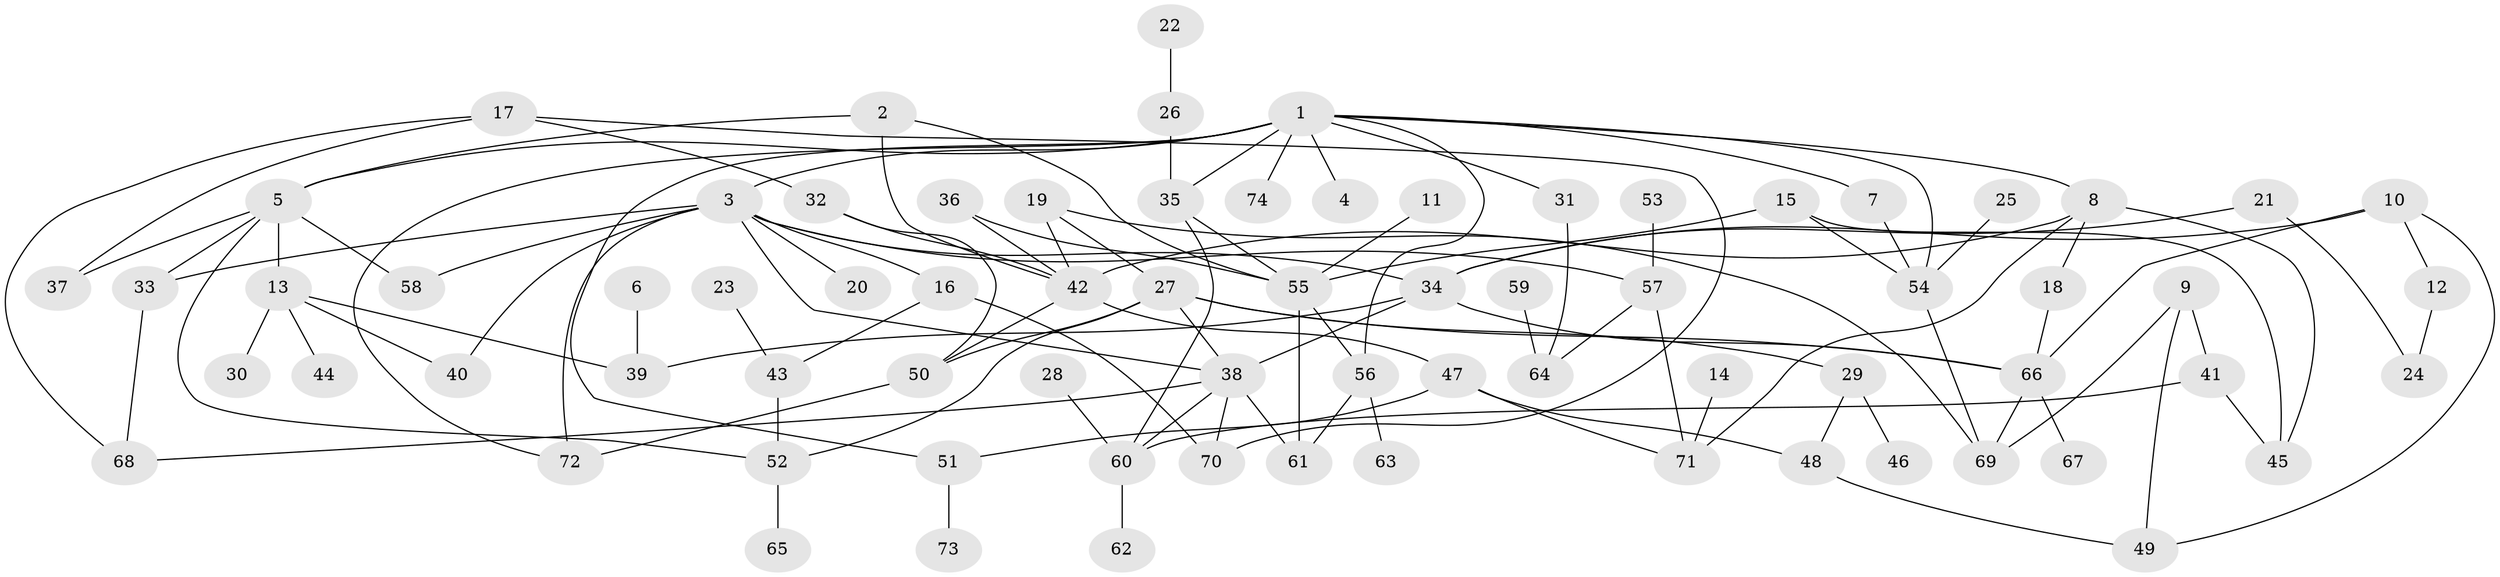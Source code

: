 // original degree distribution, {8: 0.013605442176870748, 4: 0.1292517006802721, 5: 0.061224489795918366, 3: 0.24489795918367346, 6: 0.006802721088435374, 7: 0.013605442176870748, 2: 0.23809523809523808, 1: 0.2925170068027211}
// Generated by graph-tools (version 1.1) at 2025/25/03/09/25 03:25:25]
// undirected, 74 vertices, 115 edges
graph export_dot {
graph [start="1"]
  node [color=gray90,style=filled];
  1;
  2;
  3;
  4;
  5;
  6;
  7;
  8;
  9;
  10;
  11;
  12;
  13;
  14;
  15;
  16;
  17;
  18;
  19;
  20;
  21;
  22;
  23;
  24;
  25;
  26;
  27;
  28;
  29;
  30;
  31;
  32;
  33;
  34;
  35;
  36;
  37;
  38;
  39;
  40;
  41;
  42;
  43;
  44;
  45;
  46;
  47;
  48;
  49;
  50;
  51;
  52;
  53;
  54;
  55;
  56;
  57;
  58;
  59;
  60;
  61;
  62;
  63;
  64;
  65;
  66;
  67;
  68;
  69;
  70;
  71;
  72;
  73;
  74;
  1 -- 3 [weight=1.0];
  1 -- 4 [weight=1.0];
  1 -- 5 [weight=1.0];
  1 -- 7 [weight=1.0];
  1 -- 8 [weight=1.0];
  1 -- 31 [weight=1.0];
  1 -- 35 [weight=1.0];
  1 -- 51 [weight=1.0];
  1 -- 54 [weight=1.0];
  1 -- 56 [weight=1.0];
  1 -- 72 [weight=1.0];
  1 -- 74 [weight=1.0];
  2 -- 5 [weight=1.0];
  2 -- 42 [weight=1.0];
  2 -- 55 [weight=1.0];
  3 -- 16 [weight=1.0];
  3 -- 20 [weight=1.0];
  3 -- 33 [weight=1.0];
  3 -- 34 [weight=1.0];
  3 -- 38 [weight=1.0];
  3 -- 40 [weight=1.0];
  3 -- 57 [weight=1.0];
  3 -- 58 [weight=1.0];
  3 -- 72 [weight=1.0];
  5 -- 13 [weight=1.0];
  5 -- 33 [weight=1.0];
  5 -- 37 [weight=1.0];
  5 -- 52 [weight=1.0];
  5 -- 58 [weight=1.0];
  6 -- 39 [weight=1.0];
  7 -- 54 [weight=1.0];
  8 -- 18 [weight=1.0];
  8 -- 42 [weight=1.0];
  8 -- 45 [weight=1.0];
  8 -- 71 [weight=1.0];
  9 -- 41 [weight=1.0];
  9 -- 49 [weight=1.0];
  9 -- 69 [weight=1.0];
  10 -- 12 [weight=1.0];
  10 -- 34 [weight=1.0];
  10 -- 49 [weight=1.0];
  10 -- 66 [weight=1.0];
  11 -- 55 [weight=1.0];
  12 -- 24 [weight=1.0];
  13 -- 30 [weight=1.0];
  13 -- 39 [weight=1.0];
  13 -- 40 [weight=1.0];
  13 -- 44 [weight=1.0];
  14 -- 71 [weight=1.0];
  15 -- 45 [weight=1.0];
  15 -- 54 [weight=1.0];
  15 -- 55 [weight=1.0];
  16 -- 43 [weight=1.0];
  16 -- 70 [weight=1.0];
  17 -- 32 [weight=1.0];
  17 -- 37 [weight=1.0];
  17 -- 68 [weight=1.0];
  17 -- 70 [weight=1.0];
  18 -- 66 [weight=1.0];
  19 -- 27 [weight=1.0];
  19 -- 42 [weight=1.0];
  19 -- 69 [weight=1.0];
  21 -- 24 [weight=1.0];
  21 -- 34 [weight=1.0];
  22 -- 26 [weight=1.0];
  23 -- 43 [weight=1.0];
  25 -- 54 [weight=1.0];
  26 -- 35 [weight=1.0];
  27 -- 29 [weight=1.0];
  27 -- 38 [weight=1.0];
  27 -- 50 [weight=1.0];
  27 -- 52 [weight=1.0];
  27 -- 66 [weight=1.0];
  28 -- 60 [weight=1.0];
  29 -- 46 [weight=1.0];
  29 -- 48 [weight=2.0];
  31 -- 64 [weight=1.0];
  32 -- 42 [weight=1.0];
  32 -- 50 [weight=1.0];
  33 -- 68 [weight=1.0];
  34 -- 38 [weight=1.0];
  34 -- 39 [weight=1.0];
  34 -- 66 [weight=1.0];
  35 -- 55 [weight=1.0];
  35 -- 60 [weight=1.0];
  36 -- 42 [weight=1.0];
  36 -- 55 [weight=1.0];
  38 -- 60 [weight=1.0];
  38 -- 61 [weight=1.0];
  38 -- 68 [weight=1.0];
  38 -- 70 [weight=1.0];
  41 -- 45 [weight=1.0];
  41 -- 60 [weight=1.0];
  42 -- 47 [weight=1.0];
  42 -- 50 [weight=1.0];
  43 -- 52 [weight=1.0];
  47 -- 48 [weight=1.0];
  47 -- 51 [weight=1.0];
  47 -- 71 [weight=1.0];
  48 -- 49 [weight=1.0];
  50 -- 72 [weight=1.0];
  51 -- 73 [weight=1.0];
  52 -- 65 [weight=1.0];
  53 -- 57 [weight=1.0];
  54 -- 69 [weight=1.0];
  55 -- 56 [weight=1.0];
  55 -- 61 [weight=1.0];
  56 -- 61 [weight=1.0];
  56 -- 63 [weight=1.0];
  57 -- 64 [weight=1.0];
  57 -- 71 [weight=1.0];
  59 -- 64 [weight=1.0];
  60 -- 62 [weight=1.0];
  66 -- 67 [weight=1.0];
  66 -- 69 [weight=1.0];
}
